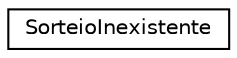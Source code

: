 digraph "Graphical Class Hierarchy"
{
 // LATEX_PDF_SIZE
  edge [fontname="Helvetica",fontsize="10",labelfontname="Helvetica",labelfontsize="10"];
  node [fontname="Helvetica",fontsize="10",shape=record];
  rankdir="LR";
  Node0 [label="SorteioInexistente",height=0.2,width=0.4,color="black", fillcolor="white", style="filled",URL="$structSorteioInexistente.html",tooltip="Exceção lançada quando um sorteio não existe na lista."];
}
